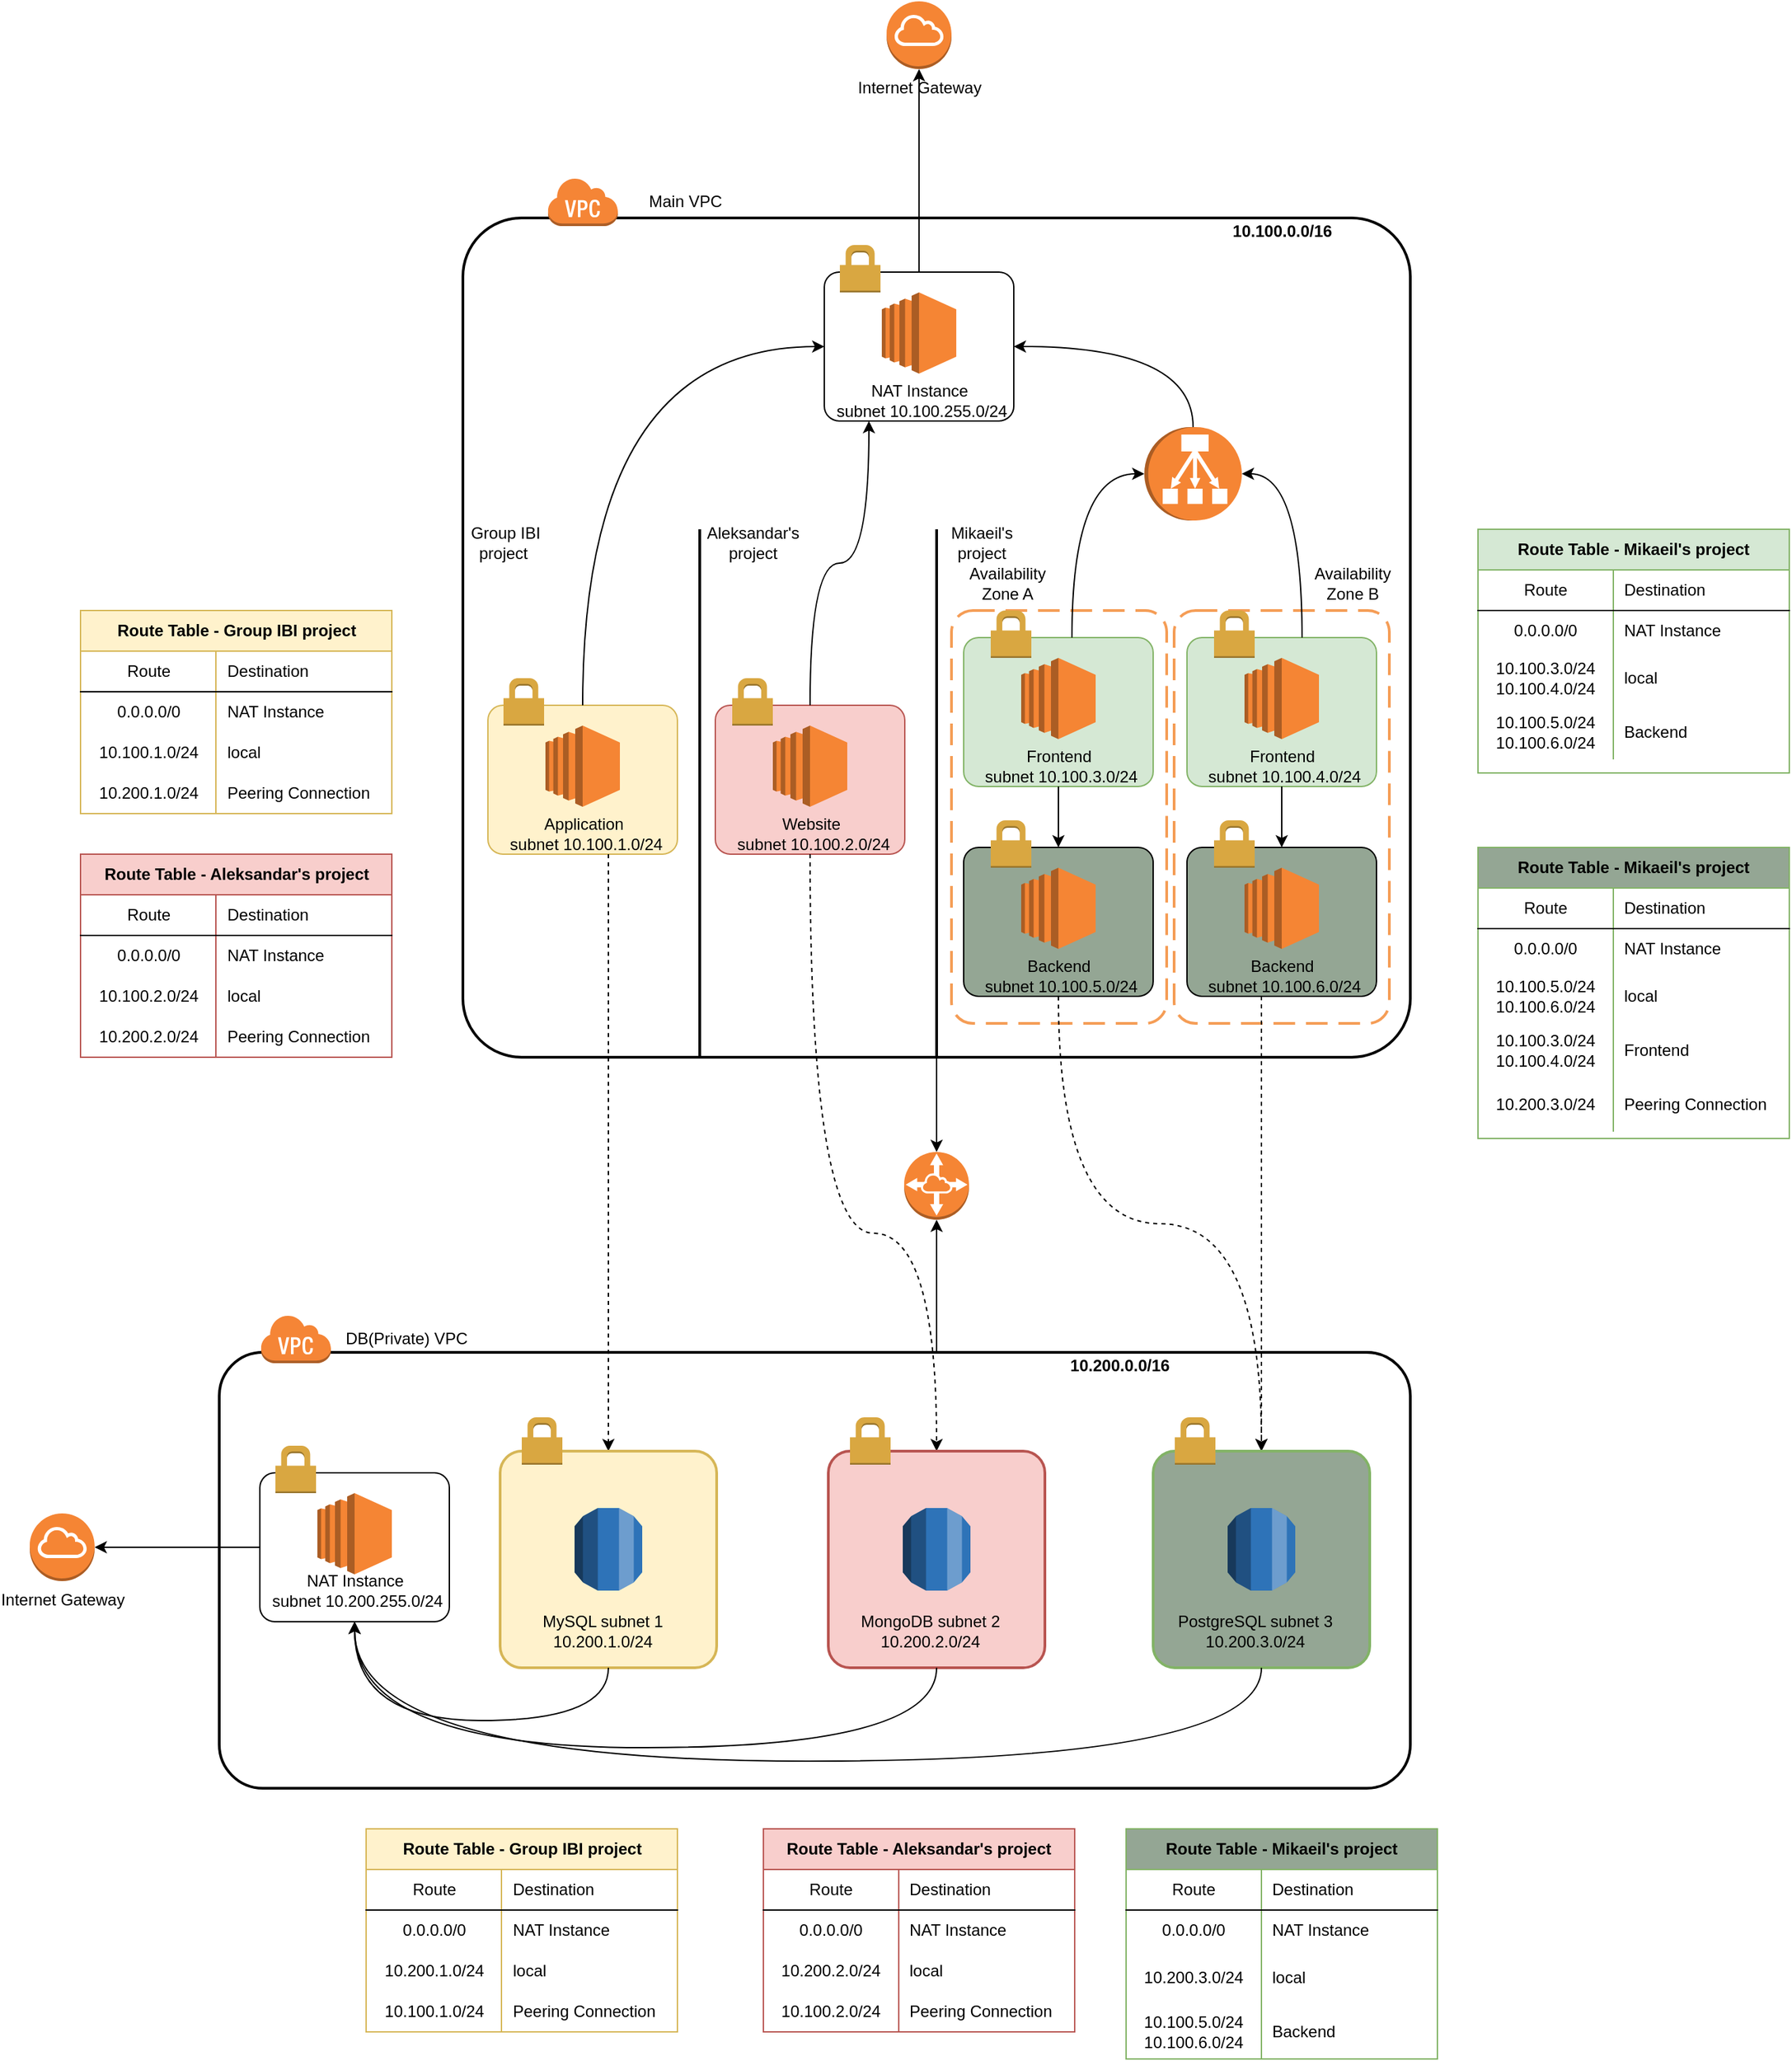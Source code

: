 <mxfile version="13.9.5" type="device"><diagram id="ijxzXhZFAXdxY_u4p6--" name="Page-1"><mxGraphModel dx="2272" dy="1946" grid="1" gridSize="10" guides="1" tooltips="1" connect="1" arrows="1" fold="1" page="1" pageScale="1" pageWidth="850" pageHeight="1100" background="none" math="0" shadow="0"><root><mxCell id="0"/><mxCell id="1" parent="0"/><mxCell id="2Og6n2VXPki_wEXYsrol-33" value="" style="rounded=1;arcSize=10;dashed=0;gradientColor=none;strokeWidth=1;fillColor=#94A694;" parent="1" vertex="1"><mxGeometry x="440" y="505" width="140" height="110" as="geometry"/></mxCell><mxCell id="2Og6n2VXPki_wEXYsrol-41" value="" style="rounded=1;arcSize=10;dashed=0;gradientColor=none;strokeWidth=1;fillColor=#94A694;" parent="1" vertex="1"><mxGeometry x="605" y="505" width="140" height="110" as="geometry"/></mxCell><mxCell id="2Og6n2VXPki_wEXYsrol-45" value="" style="rounded=1;arcSize=10;dashed=0;fillColor=#d5e8d4;strokeWidth=1;strokeColor=#82b366;" parent="1" vertex="1"><mxGeometry x="605" y="350" width="140" height="110" as="geometry"/></mxCell><mxCell id="2Og6n2VXPki_wEXYsrol-29" value="" style="rounded=1;arcSize=10;dashed=0;fillColor=#d5e8d4;strokeWidth=1;strokeColor=#82b366;" parent="1" vertex="1"><mxGeometry x="440" y="350" width="140" height="110" as="geometry"/></mxCell><mxCell id="2Og6n2VXPki_wEXYsrol-21" value="" style="rounded=1;arcSize=10;dashed=0;fillColor=#f8cecc;strokeWidth=1;strokeColor=#b85450;" parent="1" vertex="1"><mxGeometry x="256.5" y="400" width="140" height="110" as="geometry"/></mxCell><mxCell id="2Og6n2VXPki_wEXYsrol-13" value="" style="rounded=1;arcSize=10;dashed=0;fillColor=#fff2cc;strokeWidth=1;strokeColor=#d6b656;" parent="1" vertex="1"><mxGeometry x="88.5" y="400" width="140" height="110" as="geometry"/></mxCell><mxCell id="2Og6n2VXPki_wEXYsrol-86" value="" style="rounded=1;arcSize=10;dashed=0;fillColor=none;gradientColor=none;strokeWidth=2;" parent="1" vertex="1"><mxGeometry x="-110" y="878" width="880" height="322" as="geometry"/></mxCell><mxCell id="2Og6n2VXPki_wEXYsrol-112" style="edgeStyle=orthogonalEdgeStyle;curved=1;orthogonalLoop=1;jettySize=auto;html=1;entryX=0.5;entryY=0;entryDx=0;entryDy=0;entryPerimeter=0;strokeWidth=1;" parent="1" source="2Og6n2VXPki_wEXYsrol-1" target="2Og6n2VXPki_wEXYsrol-111" edge="1"><mxGeometry relative="1" as="geometry"/></mxCell><mxCell id="2Og6n2VXPki_wEXYsrol-1" value="" style="rounded=1;whiteSpace=wrap;html=1;fillColor=none;strokeWidth=2;arcSize=7;" parent="1" vertex="1"><mxGeometry x="70" y="40" width="700" height="620" as="geometry"/></mxCell><mxCell id="2Og6n2VXPki_wEXYsrol-49" value="" style="rounded=1;arcSize=10;dashed=1;strokeColor=#F59D56;fillColor=none;gradientColor=none;dashPattern=8 4;strokeWidth=2;" parent="1" vertex="1"><mxGeometry x="595.5" y="330" width="159" height="305" as="geometry"/></mxCell><mxCell id="2Og6n2VXPki_wEXYsrol-48" value="" style="rounded=1;arcSize=10;dashed=1;strokeColor=#F59D56;fillColor=none;gradientColor=none;dashPattern=8 4;strokeWidth=2;" parent="1" vertex="1"><mxGeometry x="431" y="330" width="159" height="305" as="geometry"/></mxCell><mxCell id="2Og6n2VXPki_wEXYsrol-9" value="" style="endArrow=none;html=1;strokeWidth=2;exitX=0.25;exitY=1;exitDx=0;exitDy=0;" parent="1" source="2Og6n2VXPki_wEXYsrol-1" edge="1"><mxGeometry width="50" height="50" relative="1" as="geometry"><mxPoint x="290" y="300" as="sourcePoint"/><mxPoint x="245" y="270" as="targetPoint"/></mxGeometry></mxCell><mxCell id="2Og6n2VXPki_wEXYsrol-10" value="" style="endArrow=none;html=1;strokeWidth=2;exitX=0.5;exitY=1;exitDx=0;exitDy=0;" parent="1" source="2Og6n2VXPki_wEXYsrol-1" edge="1"><mxGeometry width="50" height="50" relative="1" as="geometry"><mxPoint x="450" y="260" as="sourcePoint"/><mxPoint x="420" y="270" as="targetPoint"/></mxGeometry></mxCell><mxCell id="2Og6n2VXPki_wEXYsrol-12" value="" style="outlineConnect=0;dashed=0;verticalLabelPosition=bottom;verticalAlign=top;align=center;html=1;shape=mxgraph.aws3.ec2;fillColor=#F58534;gradientColor=none;strokeWidth=1;" parent="1" vertex="1"><mxGeometry x="131" y="415" width="55" height="60" as="geometry"/></mxCell><mxCell id="2Og6n2VXPki_wEXYsrol-58" style="edgeStyle=orthogonalEdgeStyle;orthogonalLoop=1;jettySize=auto;html=1;entryX=0;entryY=0.5;entryDx=0;entryDy=0;strokeWidth=1;curved=1;" parent="1" source="2Og6n2VXPki_wEXYsrol-13" target="2Og6n2VXPki_wEXYsrol-54" edge="1"><mxGeometry relative="1" as="geometry"><Array as="points"><mxPoint x="159" y="135"/></Array></mxGeometry></mxCell><mxCell id="2Og6n2VXPki_wEXYsrol-114" style="edgeStyle=orthogonalEdgeStyle;curved=1;orthogonalLoop=1;jettySize=auto;html=1;entryX=0.5;entryY=0;entryDx=0;entryDy=0;strokeWidth=1;dashed=1;" parent="1" source="2Og6n2VXPki_wEXYsrol-13" target="2Og6n2VXPki_wEXYsrol-90" edge="1"><mxGeometry relative="1" as="geometry"><Array as="points"><mxPoint x="178" y="731"/></Array></mxGeometry></mxCell><mxCell id="2Og6n2VXPki_wEXYsrol-14" value="" style="dashed=0;html=1;shape=mxgraph.aws3.permissions;fillColor=#D9A741;gradientColor=none;dashed=0;strokeWidth=1;" parent="1" vertex="1"><mxGeometry x="100" y="380" width="30" height="35" as="geometry"/></mxCell><mxCell id="2Og6n2VXPki_wEXYsrol-15" value="Application&lt;br&gt;&amp;nbsp;subnet&amp;nbsp;10.100.1.0/24" style="text;html=1;align=center;verticalAlign=middle;resizable=0;points=[];autosize=1;strokeWidth=1;" parent="1" vertex="1"><mxGeometry x="93.5" y="480" width="130" height="30" as="geometry"/></mxCell><mxCell id="2Og6n2VXPki_wEXYsrol-17" value="10.100.0.0/16" style="text;html=1;align=center;verticalAlign=middle;resizable=0;points=[];autosize=1;strokeWidth=1;fontStyle=1" parent="1" vertex="1"><mxGeometry x="630" y="40" width="90" height="20" as="geometry"/></mxCell><mxCell id="2Og6n2VXPki_wEXYsrol-18" value="" style="dashed=0;html=1;shape=mxgraph.aws3.virtual_private_cloud;fillColor=#F58536;gradientColor=none;dashed=0;" parent="1" vertex="1"><mxGeometry x="132.5" y="10" width="52" height="36" as="geometry"/></mxCell><mxCell id="2Og6n2VXPki_wEXYsrol-19" value="Main VPC" style="text;html=1;align=center;verticalAlign=middle;resizable=0;points=[];autosize=1;" parent="1" vertex="1"><mxGeometry x="199" y="18" width="70" height="20" as="geometry"/></mxCell><mxCell id="2Og6n2VXPki_wEXYsrol-20" value="" style="outlineConnect=0;dashed=0;verticalLabelPosition=bottom;verticalAlign=top;align=center;html=1;shape=mxgraph.aws3.ec2;fillColor=#F58534;gradientColor=none;strokeWidth=1;" parent="1" vertex="1"><mxGeometry x="299" y="415" width="55" height="60" as="geometry"/></mxCell><mxCell id="2Og6n2VXPki_wEXYsrol-59" style="edgeStyle=orthogonalEdgeStyle;curved=1;orthogonalLoop=1;jettySize=auto;html=1;strokeWidth=1;" parent="1" source="2Og6n2VXPki_wEXYsrol-21" target="2Og6n2VXPki_wEXYsrol-56" edge="1"><mxGeometry relative="1" as="geometry"><Array as="points"><mxPoint x="327" y="295"/><mxPoint x="370" y="295"/></Array></mxGeometry></mxCell><mxCell id="2Og6n2VXPki_wEXYsrol-115" style="edgeStyle=orthogonalEdgeStyle;curved=1;orthogonalLoop=1;jettySize=auto;html=1;entryX=0.5;entryY=0;entryDx=0;entryDy=0;dashed=1;strokeWidth=1;" parent="1" source="2Og6n2VXPki_wEXYsrol-21" target="2Og6n2VXPki_wEXYsrol-94" edge="1"><mxGeometry relative="1" as="geometry"><Array as="points"><mxPoint x="327" y="790"/><mxPoint x="420" y="790"/></Array></mxGeometry></mxCell><mxCell id="2Og6n2VXPki_wEXYsrol-22" value="" style="dashed=0;html=1;shape=mxgraph.aws3.permissions;fillColor=#D9A741;gradientColor=none;dashed=0;strokeWidth=1;" parent="1" vertex="1"><mxGeometry x="269" y="380" width="30" height="35" as="geometry"/></mxCell><mxCell id="2Og6n2VXPki_wEXYsrol-23" value="Website&lt;br&gt;&amp;nbsp;subnet&amp;nbsp;10.100.2.0/24" style="text;html=1;align=center;verticalAlign=middle;resizable=0;points=[];autosize=1;strokeWidth=1;" parent="1" vertex="1"><mxGeometry x="261.5" y="480" width="130" height="30" as="geometry"/></mxCell><mxCell id="2Og6n2VXPki_wEXYsrol-24" value="&amp;nbsp;Group IBI project" style="text;html=1;strokeColor=none;fillColor=none;align=center;verticalAlign=middle;whiteSpace=wrap;rounded=0;" parent="1" vertex="1"><mxGeometry x="70" y="270" width="60" height="20" as="geometry"/></mxCell><mxCell id="2Og6n2VXPki_wEXYsrol-25" value="Aleksandar's project" style="text;html=1;strokeColor=none;fillColor=none;align=center;verticalAlign=middle;whiteSpace=wrap;rounded=0;" parent="1" vertex="1"><mxGeometry x="256.5" y="270" width="55" height="20" as="geometry"/></mxCell><mxCell id="2Og6n2VXPki_wEXYsrol-26" value="Mikaeil's&lt;br&gt;project" style="text;html=1;align=center;verticalAlign=middle;resizable=0;points=[];autosize=1;" parent="1" vertex="1"><mxGeometry x="422.5" y="265" width="60" height="30" as="geometry"/></mxCell><mxCell id="2Og6n2VXPki_wEXYsrol-28" value="" style="outlineConnect=0;dashed=0;verticalLabelPosition=bottom;verticalAlign=top;align=center;html=1;shape=mxgraph.aws3.ec2;fillColor=#F58534;gradientColor=none;strokeWidth=1;" parent="1" vertex="1"><mxGeometry x="482.5" y="365" width="55" height="60" as="geometry"/></mxCell><mxCell id="2Og6n2VXPki_wEXYsrol-62" style="edgeStyle=orthogonalEdgeStyle;curved=1;orthogonalLoop=1;jettySize=auto;html=1;entryX=0.5;entryY=1;entryDx=0;entryDy=0;entryPerimeter=0;strokeWidth=1;" parent="1" source="2Og6n2VXPki_wEXYsrol-29" target="2Og6n2VXPki_wEXYsrol-60" edge="1"><mxGeometry relative="1" as="geometry"><Array as="points"><mxPoint x="520" y="229"/></Array></mxGeometry></mxCell><mxCell id="2Og6n2VXPki_wEXYsrol-30" value="" style="dashed=0;html=1;shape=mxgraph.aws3.permissions;fillColor=#D9A741;gradientColor=none;dashed=0;strokeWidth=1;" parent="1" vertex="1"><mxGeometry x="460" y="330" width="30" height="35" as="geometry"/></mxCell><mxCell id="2Og6n2VXPki_wEXYsrol-65" style="edgeStyle=orthogonalEdgeStyle;curved=1;orthogonalLoop=1;jettySize=auto;html=1;entryX=0.5;entryY=0;entryDx=0;entryDy=0;strokeWidth=1;" parent="1" source="2Og6n2VXPki_wEXYsrol-31" target="2Og6n2VXPki_wEXYsrol-33" edge="1"><mxGeometry relative="1" as="geometry"/></mxCell><mxCell id="2Og6n2VXPki_wEXYsrol-31" value="Frontend&lt;br&gt;&amp;nbsp;subnet&amp;nbsp;10.100.3.0/24" style="text;html=1;align=center;verticalAlign=middle;resizable=0;points=[];autosize=1;strokeWidth=1;" parent="1" vertex="1"><mxGeometry x="445" y="430" width="130" height="30" as="geometry"/></mxCell><mxCell id="2Og6n2VXPki_wEXYsrol-32" value="" style="outlineConnect=0;dashed=0;verticalLabelPosition=bottom;verticalAlign=top;align=center;html=1;shape=mxgraph.aws3.ec2;fillColor=#F58534;gradientColor=none;strokeWidth=1;" parent="1" vertex="1"><mxGeometry x="482.5" y="520" width="55" height="60" as="geometry"/></mxCell><mxCell id="2Og6n2VXPki_wEXYsrol-118" style="edgeStyle=orthogonalEdgeStyle;curved=1;orthogonalLoop=1;jettySize=auto;html=1;entryX=0.5;entryY=0;entryDx=0;entryDy=0;dashed=1;strokeWidth=1;" parent="1" source="2Og6n2VXPki_wEXYsrol-33" target="2Og6n2VXPki_wEXYsrol-98" edge="1"><mxGeometry relative="1" as="geometry"/></mxCell><mxCell id="2Og6n2VXPki_wEXYsrol-34" value="" style="dashed=0;html=1;shape=mxgraph.aws3.permissions;fillColor=#D9A741;gradientColor=none;dashed=0;strokeWidth=1;" parent="1" vertex="1"><mxGeometry x="460" y="485" width="30" height="35" as="geometry"/></mxCell><mxCell id="2Og6n2VXPki_wEXYsrol-35" value="Backend&lt;br&gt;&amp;nbsp;subnet&amp;nbsp;10.100.5.0/24" style="text;html=1;align=center;verticalAlign=middle;resizable=0;points=[];autosize=1;strokeWidth=1;" parent="1" vertex="1"><mxGeometry x="445" y="585" width="130" height="30" as="geometry"/></mxCell><mxCell id="2Og6n2VXPki_wEXYsrol-40" value="" style="outlineConnect=0;dashed=0;verticalLabelPosition=bottom;verticalAlign=top;align=center;html=1;shape=mxgraph.aws3.ec2;fillColor=#F58534;gradientColor=none;strokeWidth=1;" parent="1" vertex="1"><mxGeometry x="647.5" y="520" width="55" height="60" as="geometry"/></mxCell><mxCell id="2Og6n2VXPki_wEXYsrol-116" style="edgeStyle=orthogonalEdgeStyle;curved=1;orthogonalLoop=1;jettySize=auto;html=1;entryX=0.5;entryY=0;entryDx=0;entryDy=0;dashed=1;strokeWidth=1;" parent="1" source="2Og6n2VXPki_wEXYsrol-41" target="2Og6n2VXPki_wEXYsrol-98" edge="1"><mxGeometry relative="1" as="geometry"><Array as="points"><mxPoint x="660" y="710"/><mxPoint x="660" y="710"/></Array></mxGeometry></mxCell><mxCell id="2Og6n2VXPki_wEXYsrol-42" value="" style="dashed=0;html=1;shape=mxgraph.aws3.permissions;fillColor=#D9A741;gradientColor=none;dashed=0;strokeWidth=1;" parent="1" vertex="1"><mxGeometry x="625" y="485" width="30" height="35" as="geometry"/></mxCell><mxCell id="2Og6n2VXPki_wEXYsrol-43" value="Backend&lt;br&gt;&amp;nbsp;subnet&amp;nbsp;10.100.6.0/24" style="text;html=1;align=center;verticalAlign=middle;resizable=0;points=[];autosize=1;strokeWidth=1;" parent="1" vertex="1"><mxGeometry x="610" y="585" width="130" height="30" as="geometry"/></mxCell><mxCell id="2Og6n2VXPki_wEXYsrol-44" value="" style="outlineConnect=0;dashed=0;verticalLabelPosition=bottom;verticalAlign=top;align=center;html=1;shape=mxgraph.aws3.ec2;fillColor=#F58534;gradientColor=none;strokeWidth=1;" parent="1" vertex="1"><mxGeometry x="647.5" y="365" width="55" height="60" as="geometry"/></mxCell><mxCell id="2Og6n2VXPki_wEXYsrol-63" style="edgeStyle=orthogonalEdgeStyle;curved=1;orthogonalLoop=1;jettySize=auto;html=1;entryX=0.5;entryY=0;entryDx=0;entryDy=0;entryPerimeter=0;strokeWidth=1;" parent="1" source="2Og6n2VXPki_wEXYsrol-45" target="2Og6n2VXPki_wEXYsrol-60" edge="1"><mxGeometry relative="1" as="geometry"><Array as="points"><mxPoint x="690" y="229"/></Array></mxGeometry></mxCell><mxCell id="2Og6n2VXPki_wEXYsrol-46" value="" style="dashed=0;html=1;shape=mxgraph.aws3.permissions;fillColor=#D9A741;gradientColor=none;dashed=0;strokeWidth=1;" parent="1" vertex="1"><mxGeometry x="625" y="330" width="30" height="35" as="geometry"/></mxCell><mxCell id="2Og6n2VXPki_wEXYsrol-66" style="edgeStyle=orthogonalEdgeStyle;curved=1;orthogonalLoop=1;jettySize=auto;html=1;entryX=0.5;entryY=0;entryDx=0;entryDy=0;strokeWidth=1;" parent="1" source="2Og6n2VXPki_wEXYsrol-47" target="2Og6n2VXPki_wEXYsrol-41" edge="1"><mxGeometry relative="1" as="geometry"/></mxCell><mxCell id="2Og6n2VXPki_wEXYsrol-47" value="Frontend&lt;br&gt;&amp;nbsp;subnet&amp;nbsp;10.100.4.0/24" style="text;html=1;align=center;verticalAlign=middle;resizable=0;points=[];autosize=1;strokeWidth=1;" parent="1" vertex="1"><mxGeometry x="610" y="430" width="130" height="30" as="geometry"/></mxCell><mxCell id="2Og6n2VXPki_wEXYsrol-50" value="Availability Zone A" style="text;html=1;strokeColor=none;fillColor=none;align=center;verticalAlign=middle;whiteSpace=wrap;rounded=0;" parent="1" vertex="1"><mxGeometry x="434.54" y="300" width="75" height="20" as="geometry"/></mxCell><mxCell id="2Og6n2VXPki_wEXYsrol-51" value="Availability Zone B" style="text;html=1;strokeColor=none;fillColor=none;align=center;verticalAlign=middle;whiteSpace=wrap;rounded=0;" parent="1" vertex="1"><mxGeometry x="690" y="300" width="75" height="20" as="geometry"/></mxCell><mxCell id="2Og6n2VXPki_wEXYsrol-52" value="Internet Gateway" style="outlineConnect=0;dashed=0;verticalLabelPosition=bottom;verticalAlign=top;align=center;html=1;shape=mxgraph.aws3.internet_gateway;fillColor=#F58534;gradientColor=none;strokeWidth=1;" parent="1" vertex="1"><mxGeometry x="383.08" y="-120" width="47.92" height="50" as="geometry"/></mxCell><mxCell id="2Og6n2VXPki_wEXYsrol-53" value="" style="outlineConnect=0;dashed=0;verticalLabelPosition=bottom;verticalAlign=top;align=center;html=1;shape=mxgraph.aws3.ec2;fillColor=#F58534;gradientColor=none;strokeWidth=1;" parent="1" vertex="1"><mxGeometry x="379.54" y="95" width="55" height="60" as="geometry"/></mxCell><mxCell id="2Og6n2VXPki_wEXYsrol-57" style="edgeStyle=orthogonalEdgeStyle;rounded=0;orthogonalLoop=1;jettySize=auto;html=1;entryX=0.5;entryY=1;entryDx=0;entryDy=0;entryPerimeter=0;strokeWidth=1;" parent="1" source="2Og6n2VXPki_wEXYsrol-54" target="2Og6n2VXPki_wEXYsrol-52" edge="1"><mxGeometry relative="1" as="geometry"/></mxCell><mxCell id="2Og6n2VXPki_wEXYsrol-54" value="" style="rounded=1;arcSize=10;dashed=0;fillColor=none;gradientColor=none;strokeWidth=1;" parent="1" vertex="1"><mxGeometry x="337.04" y="80" width="140" height="110" as="geometry"/></mxCell><mxCell id="2Og6n2VXPki_wEXYsrol-55" value="" style="dashed=0;html=1;shape=mxgraph.aws3.permissions;fillColor=#D9A741;gradientColor=none;dashed=0;strokeWidth=1;" parent="1" vertex="1"><mxGeometry x="348.54" y="60" width="30" height="35" as="geometry"/></mxCell><mxCell id="2Og6n2VXPki_wEXYsrol-56" value="NAT Instance&lt;br&gt;&amp;nbsp;subnet&amp;nbsp;10.100.255.0/24" style="text;html=1;align=center;verticalAlign=middle;resizable=0;points=[];autosize=1;strokeWidth=1;" parent="1" vertex="1"><mxGeometry x="337.04" y="160" width="140" height="30" as="geometry"/></mxCell><mxCell id="2Og6n2VXPki_wEXYsrol-64" style="edgeStyle=orthogonalEdgeStyle;curved=1;orthogonalLoop=1;jettySize=auto;html=1;entryX=1;entryY=0.5;entryDx=0;entryDy=0;strokeWidth=1;" parent="1" source="2Og6n2VXPki_wEXYsrol-60" target="2Og6n2VXPki_wEXYsrol-54" edge="1"><mxGeometry relative="1" as="geometry"><Array as="points"><mxPoint x="610" y="135"/></Array></mxGeometry></mxCell><mxCell id="2Og6n2VXPki_wEXYsrol-60" value="" style="outlineConnect=0;dashed=0;verticalLabelPosition=bottom;verticalAlign=top;align=center;html=1;shape=mxgraph.aws3.classic_load_balancer;fillColor=#F58534;gradientColor=none;strokeWidth=1;rotation=90;" parent="1" vertex="1"><mxGeometry x="575" y="193" width="69" height="72" as="geometry"/></mxCell><mxCell id="2Og6n2VXPki_wEXYsrol-113" style="edgeStyle=orthogonalEdgeStyle;curved=1;orthogonalLoop=1;jettySize=auto;html=1;entryX=0.5;entryY=1;entryDx=0;entryDy=0;entryPerimeter=0;strokeWidth=1;" parent="1" source="2Og6n2VXPki_wEXYsrol-86" target="2Og6n2VXPki_wEXYsrol-111" edge="1"><mxGeometry relative="1" as="geometry"><Array as="points"><mxPoint x="420" y="850"/><mxPoint x="420" y="850"/></Array></mxGeometry></mxCell><mxCell id="2Og6n2VXPki_wEXYsrol-88" value="" style="dashed=0;html=1;shape=mxgraph.aws3.virtual_private_cloud;fillColor=#F58536;gradientColor=none;dashed=0;" parent="1" vertex="1"><mxGeometry x="-79.5" y="850" width="52" height="36" as="geometry"/></mxCell><mxCell id="2Og6n2VXPki_wEXYsrol-89" value="DB(Private) VPC" style="text;html=1;align=center;verticalAlign=middle;resizable=0;points=[];autosize=1;" parent="1" vertex="1"><mxGeometry x="-27.5" y="858" width="110" height="20" as="geometry"/></mxCell><mxCell id="2Og6n2VXPki_wEXYsrol-90" value="" style="rounded=1;arcSize=10;dashed=0;fillColor=#fff2cc;strokeWidth=2;strokeColor=#d6b656;" parent="1" vertex="1"><mxGeometry x="97.5" y="951" width="160" height="160" as="geometry"/></mxCell><mxCell id="2Og6n2VXPki_wEXYsrol-91" value="" style="dashed=0;html=1;shape=mxgraph.aws3.permissions;fillColor=#D9A741;gradientColor=none;dashed=0;" parent="1" vertex="1"><mxGeometry x="113.5" y="926" width="30" height="35" as="geometry"/></mxCell><mxCell id="2Og6n2VXPki_wEXYsrol-92" value="MySQL subnet 1&lt;br&gt;10.200.1.0/24" style="text;html=1;align=center;verticalAlign=middle;resizable=0;points=[];autosize=1;" parent="1" vertex="1"><mxGeometry x="122.5" y="1068.5" width="100" height="30" as="geometry"/></mxCell><mxCell id="2Og6n2VXPki_wEXYsrol-93" value="" style="outlineConnect=0;dashed=0;verticalLabelPosition=bottom;verticalAlign=top;align=center;html=1;shape=mxgraph.aws3.rds;fillColor=#2E73B8;gradientColor=none;" parent="1" vertex="1"><mxGeometry x="152.5" y="993" width="50" height="61" as="geometry"/></mxCell><mxCell id="2Og6n2VXPki_wEXYsrol-94" value="" style="rounded=1;arcSize=10;dashed=0;fillColor=#f8cecc;strokeWidth=2;strokeColor=#b85450;" parent="1" vertex="1"><mxGeometry x="340" y="951" width="160" height="160" as="geometry"/></mxCell><mxCell id="2Og6n2VXPki_wEXYsrol-95" value="" style="dashed=0;html=1;shape=mxgraph.aws3.permissions;fillColor=#D9A741;gradientColor=none;dashed=0;" parent="1" vertex="1"><mxGeometry x="356" y="926" width="30" height="35" as="geometry"/></mxCell><mxCell id="2Og6n2VXPki_wEXYsrol-96" value="MongoDB subnet 2&lt;br&gt;10.200.2.0/24" style="text;html=1;align=center;verticalAlign=middle;resizable=0;points=[];autosize=1;" parent="1" vertex="1"><mxGeometry x="355" y="1068.5" width="120" height="30" as="geometry"/></mxCell><mxCell id="2Og6n2VXPki_wEXYsrol-97" value="" style="outlineConnect=0;dashed=0;verticalLabelPosition=bottom;verticalAlign=top;align=center;html=1;shape=mxgraph.aws3.rds;fillColor=#2E73B8;gradientColor=none;" parent="1" vertex="1"><mxGeometry x="395" y="993" width="50" height="61" as="geometry"/></mxCell><mxCell id="2Og6n2VXPki_wEXYsrol-98" value="" style="rounded=1;arcSize=10;dashed=0;strokeWidth=2;strokeColor=#82b366;fillColor=#94A694;" parent="1" vertex="1"><mxGeometry x="580" y="951" width="160" height="160" as="geometry"/></mxCell><mxCell id="2Og6n2VXPki_wEXYsrol-99" value="" style="dashed=0;html=1;shape=mxgraph.aws3.permissions;fillColor=#D9A741;gradientColor=none;dashed=0;" parent="1" vertex="1"><mxGeometry x="596" y="926" width="30" height="35" as="geometry"/></mxCell><mxCell id="2Og6n2VXPki_wEXYsrol-100" value="PostgreSQL subnet 3&lt;br&gt;10.200.3.0/24" style="text;html=1;align=center;verticalAlign=middle;resizable=0;points=[];autosize=1;" parent="1" vertex="1"><mxGeometry x="590" y="1068.5" width="130" height="30" as="geometry"/></mxCell><mxCell id="2Og6n2VXPki_wEXYsrol-101" value="" style="outlineConnect=0;dashed=0;verticalLabelPosition=bottom;verticalAlign=top;align=center;html=1;shape=mxgraph.aws3.rds;fillColor=#2E73B8;gradientColor=none;" parent="1" vertex="1"><mxGeometry x="635" y="993" width="50" height="61" as="geometry"/></mxCell><mxCell id="2Og6n2VXPki_wEXYsrol-105" value="10.200.0.0/16" style="text;html=1;align=center;verticalAlign=middle;resizable=0;points=[];autosize=1;fontStyle=1" parent="1" vertex="1"><mxGeometry x="510" y="878" width="90" height="20" as="geometry"/></mxCell><mxCell id="2Og6n2VXPki_wEXYsrol-111" value="" style="outlineConnect=0;dashed=0;verticalLabelPosition=bottom;verticalAlign=top;align=center;html=1;shape=mxgraph.aws3.vpc_peering;fillColor=#F58534;gradientColor=none;strokeWidth=1;" parent="1" vertex="1"><mxGeometry x="396.05" y="730" width="47.91" height="50" as="geometry"/></mxCell><mxCell id="2Og6n2VXPki_wEXYsrol-130" value="Route Table - Group IBI project" style="shape=table;html=1;whiteSpace=wrap;startSize=30;container=1;collapsible=0;childLayout=tableLayout;fixedRows=1;rowLines=0;fontStyle=1;align=center;fillColor=#fff2cc;strokeColor=#d6b656;" parent="1" vertex="1"><mxGeometry x="-212.5" y="330" width="230" height="150" as="geometry"/></mxCell><mxCell id="2Og6n2VXPki_wEXYsrol-131" value="" style="shape=partialRectangle;html=1;whiteSpace=wrap;collapsible=0;dropTarget=0;pointerEvents=0;fillColor=none;top=0;left=0;bottom=1;right=0;points=[[0,0.5],[1,0.5]];portConstraint=eastwest;" parent="2Og6n2VXPki_wEXYsrol-130" vertex="1"><mxGeometry y="30" width="230" height="30" as="geometry"/></mxCell><mxCell id="2Og6n2VXPki_wEXYsrol-132" value="Route" style="shape=partialRectangle;html=1;whiteSpace=wrap;connectable=0;fillColor=none;top=0;left=0;bottom=0;right=0;overflow=hidden;" parent="2Og6n2VXPki_wEXYsrol-131" vertex="1"><mxGeometry width="100" height="30" as="geometry"/></mxCell><mxCell id="2Og6n2VXPki_wEXYsrol-133" value="Destination" style="shape=partialRectangle;html=1;whiteSpace=wrap;connectable=0;fillColor=none;top=0;left=0;bottom=0;right=0;align=left;spacingLeft=6;overflow=hidden;" parent="2Og6n2VXPki_wEXYsrol-131" vertex="1"><mxGeometry x="100" width="130" height="30" as="geometry"/></mxCell><mxCell id="2Og6n2VXPki_wEXYsrol-134" value="" style="shape=partialRectangle;html=1;whiteSpace=wrap;collapsible=0;dropTarget=0;pointerEvents=0;fillColor=none;top=0;left=0;bottom=0;right=0;points=[[0,0.5],[1,0.5]];portConstraint=eastwest;" parent="2Og6n2VXPki_wEXYsrol-130" vertex="1"><mxGeometry y="60" width="230" height="30" as="geometry"/></mxCell><mxCell id="2Og6n2VXPki_wEXYsrol-135" value="0.0.0.0/0" style="shape=partialRectangle;html=1;whiteSpace=wrap;connectable=0;fillColor=none;top=0;left=0;bottom=0;right=0;overflow=hidden;" parent="2Og6n2VXPki_wEXYsrol-134" vertex="1"><mxGeometry width="100" height="30" as="geometry"/></mxCell><mxCell id="2Og6n2VXPki_wEXYsrol-136" value="NAT Instance" style="shape=partialRectangle;html=1;whiteSpace=wrap;connectable=0;fillColor=none;top=0;left=0;bottom=0;right=0;align=left;spacingLeft=6;overflow=hidden;" parent="2Og6n2VXPki_wEXYsrol-134" vertex="1"><mxGeometry x="100" width="130" height="30" as="geometry"/></mxCell><mxCell id="2Og6n2VXPki_wEXYsrol-137" value="" style="shape=partialRectangle;html=1;whiteSpace=wrap;collapsible=0;dropTarget=0;pointerEvents=0;fillColor=none;top=0;left=0;bottom=0;right=0;points=[[0,0.5],[1,0.5]];portConstraint=eastwest;" parent="2Og6n2VXPki_wEXYsrol-130" vertex="1"><mxGeometry y="90" width="230" height="30" as="geometry"/></mxCell><mxCell id="2Og6n2VXPki_wEXYsrol-138" value="10.100.1.0/24" style="shape=partialRectangle;html=1;whiteSpace=wrap;connectable=0;fillColor=none;top=0;left=0;bottom=0;right=0;overflow=hidden;" parent="2Og6n2VXPki_wEXYsrol-137" vertex="1"><mxGeometry width="100" height="30" as="geometry"/></mxCell><mxCell id="2Og6n2VXPki_wEXYsrol-139" value="local" style="shape=partialRectangle;html=1;whiteSpace=wrap;connectable=0;fillColor=none;top=0;left=0;bottom=0;right=0;align=left;spacingLeft=6;overflow=hidden;" parent="2Og6n2VXPki_wEXYsrol-137" vertex="1"><mxGeometry x="100" width="130" height="30" as="geometry"/></mxCell><mxCell id="2Og6n2VXPki_wEXYsrol-140" style="shape=partialRectangle;html=1;whiteSpace=wrap;collapsible=0;dropTarget=0;pointerEvents=0;fillColor=none;top=0;left=0;bottom=0;right=0;points=[[0,0.5],[1,0.5]];portConstraint=eastwest;" parent="2Og6n2VXPki_wEXYsrol-130" vertex="1"><mxGeometry y="120" width="230" height="30" as="geometry"/></mxCell><mxCell id="2Og6n2VXPki_wEXYsrol-141" value="10.200.1.0/24" style="shape=partialRectangle;html=1;whiteSpace=wrap;connectable=0;fillColor=none;top=0;left=0;bottom=0;right=0;overflow=hidden;" parent="2Og6n2VXPki_wEXYsrol-140" vertex="1"><mxGeometry width="100" height="30" as="geometry"/></mxCell><mxCell id="2Og6n2VXPki_wEXYsrol-142" value="Peering Connection" style="shape=partialRectangle;html=1;whiteSpace=wrap;connectable=0;fillColor=none;top=0;left=0;bottom=0;right=0;align=left;spacingLeft=6;overflow=hidden;" parent="2Og6n2VXPki_wEXYsrol-140" vertex="1"><mxGeometry x="100" width="130" height="30" as="geometry"/></mxCell><mxCell id="2Og6n2VXPki_wEXYsrol-143" value="" style="outlineConnect=0;dashed=0;verticalLabelPosition=bottom;verticalAlign=top;align=center;html=1;shape=mxgraph.aws3.ec2;fillColor=#F58534;gradientColor=none;strokeWidth=1;" parent="1" vertex="1"><mxGeometry x="-37.5" y="982" width="55" height="60" as="geometry"/></mxCell><mxCell id="2Og6n2VXPki_wEXYsrol-156" style="edgeStyle=orthogonalEdgeStyle;curved=1;orthogonalLoop=1;jettySize=auto;html=1;entryX=0.5;entryY=1;entryDx=0;entryDy=0;startArrow=classic;startFill=1;endArrow=none;endFill=0;strokeWidth=1;" parent="1" source="2Og6n2VXPki_wEXYsrol-144" target="2Og6n2VXPki_wEXYsrol-90" edge="1"><mxGeometry relative="1" as="geometry"><Array as="points"><mxPoint x="-10" y="1150"/><mxPoint x="178" y="1150"/></Array></mxGeometry></mxCell><mxCell id="2Og6n2VXPki_wEXYsrol-159" style="edgeStyle=orthogonalEdgeStyle;curved=1;orthogonalLoop=1;jettySize=auto;html=1;entryX=0.5;entryY=1;entryDx=0;entryDy=0;startArrow=classic;startFill=1;endArrow=none;endFill=0;strokeWidth=1;" parent="1" source="2Og6n2VXPki_wEXYsrol-144" target="2Og6n2VXPki_wEXYsrol-94" edge="1"><mxGeometry relative="1" as="geometry"><Array as="points"><mxPoint x="-10" y="1170"/><mxPoint x="420" y="1170"/></Array></mxGeometry></mxCell><mxCell id="2Og6n2VXPki_wEXYsrol-160" style="edgeStyle=orthogonalEdgeStyle;curved=1;orthogonalLoop=1;jettySize=auto;html=1;entryX=0.5;entryY=1;entryDx=0;entryDy=0;startArrow=classic;startFill=1;endArrow=none;endFill=0;strokeWidth=1;" parent="1" source="2Og6n2VXPki_wEXYsrol-144" target="2Og6n2VXPki_wEXYsrol-98" edge="1"><mxGeometry relative="1" as="geometry"><Array as="points"><mxPoint x="-10" y="1180"/><mxPoint x="660" y="1180"/></Array></mxGeometry></mxCell><mxCell id="2Og6n2VXPki_wEXYsrol-144" value="" style="rounded=1;arcSize=10;dashed=0;fillColor=none;gradientColor=none;strokeWidth=1;" parent="1" vertex="1"><mxGeometry x="-80" y="967" width="140" height="110" as="geometry"/></mxCell><mxCell id="2Og6n2VXPki_wEXYsrol-145" value="" style="dashed=0;html=1;shape=mxgraph.aws3.permissions;fillColor=#D9A741;gradientColor=none;dashed=0;strokeWidth=1;" parent="1" vertex="1"><mxGeometry x="-68.5" y="947" width="30" height="35" as="geometry"/></mxCell><mxCell id="2Og6n2VXPki_wEXYsrol-146" value="NAT Instance&lt;br&gt;&amp;nbsp;subnet&amp;nbsp;10.200.255.0/24" style="text;html=1;align=center;verticalAlign=middle;resizable=0;points=[];autosize=1;strokeWidth=1;" parent="1" vertex="1"><mxGeometry x="-80.0" y="1038.5" width="140" height="30" as="geometry"/></mxCell><mxCell id="2Og6n2VXPki_wEXYsrol-148" style="edgeStyle=orthogonalEdgeStyle;curved=1;orthogonalLoop=1;jettySize=auto;html=1;entryX=0;entryY=0.5;entryDx=0;entryDy=0;strokeWidth=1;startArrow=classic;startFill=1;endArrow=none;endFill=0;" parent="1" source="2Og6n2VXPki_wEXYsrol-147" target="2Og6n2VXPki_wEXYsrol-144" edge="1"><mxGeometry relative="1" as="geometry"/></mxCell><mxCell id="2Og6n2VXPki_wEXYsrol-147" value="Internet Gateway" style="outlineConnect=0;dashed=0;verticalLabelPosition=bottom;verticalAlign=top;align=center;html=1;shape=mxgraph.aws3.internet_gateway;fillColor=#F58534;gradientColor=none;strokeWidth=1;" parent="1" vertex="1"><mxGeometry x="-250" y="997" width="47.92" height="50" as="geometry"/></mxCell><mxCell id="2Og6n2VXPki_wEXYsrol-174" value="Route Table - Aleksandar's project" style="shape=table;html=1;whiteSpace=wrap;startSize=30;container=1;collapsible=0;childLayout=tableLayout;fixedRows=1;rowLines=0;fontStyle=1;align=center;fillColor=#f8cecc;strokeColor=#b85450;" parent="1" vertex="1"><mxGeometry x="-212.5" y="510" width="230" height="150" as="geometry"/></mxCell><mxCell id="2Og6n2VXPki_wEXYsrol-175" value="" style="shape=partialRectangle;html=1;whiteSpace=wrap;collapsible=0;dropTarget=0;pointerEvents=0;fillColor=none;top=0;left=0;bottom=1;right=0;points=[[0,0.5],[1,0.5]];portConstraint=eastwest;" parent="2Og6n2VXPki_wEXYsrol-174" vertex="1"><mxGeometry y="30" width="230" height="30" as="geometry"/></mxCell><mxCell id="2Og6n2VXPki_wEXYsrol-176" value="Route" style="shape=partialRectangle;html=1;whiteSpace=wrap;connectable=0;fillColor=none;top=0;left=0;bottom=0;right=0;overflow=hidden;" parent="2Og6n2VXPki_wEXYsrol-175" vertex="1"><mxGeometry width="100" height="30" as="geometry"/></mxCell><mxCell id="2Og6n2VXPki_wEXYsrol-177" value="Destination" style="shape=partialRectangle;html=1;whiteSpace=wrap;connectable=0;fillColor=none;top=0;left=0;bottom=0;right=0;align=left;spacingLeft=6;overflow=hidden;" parent="2Og6n2VXPki_wEXYsrol-175" vertex="1"><mxGeometry x="100" width="130" height="30" as="geometry"/></mxCell><mxCell id="2Og6n2VXPki_wEXYsrol-178" value="" style="shape=partialRectangle;html=1;whiteSpace=wrap;collapsible=0;dropTarget=0;pointerEvents=0;fillColor=none;top=0;left=0;bottom=0;right=0;points=[[0,0.5],[1,0.5]];portConstraint=eastwest;" parent="2Og6n2VXPki_wEXYsrol-174" vertex="1"><mxGeometry y="60" width="230" height="30" as="geometry"/></mxCell><mxCell id="2Og6n2VXPki_wEXYsrol-179" value="0.0.0.0/0" style="shape=partialRectangle;html=1;whiteSpace=wrap;connectable=0;fillColor=none;top=0;left=0;bottom=0;right=0;overflow=hidden;" parent="2Og6n2VXPki_wEXYsrol-178" vertex="1"><mxGeometry width="100" height="30" as="geometry"/></mxCell><mxCell id="2Og6n2VXPki_wEXYsrol-180" value="NAT Instance" style="shape=partialRectangle;html=1;whiteSpace=wrap;connectable=0;fillColor=none;top=0;left=0;bottom=0;right=0;align=left;spacingLeft=6;overflow=hidden;" parent="2Og6n2VXPki_wEXYsrol-178" vertex="1"><mxGeometry x="100" width="130" height="30" as="geometry"/></mxCell><mxCell id="2Og6n2VXPki_wEXYsrol-181" value="" style="shape=partialRectangle;html=1;whiteSpace=wrap;collapsible=0;dropTarget=0;pointerEvents=0;fillColor=none;top=0;left=0;bottom=0;right=0;points=[[0,0.5],[1,0.5]];portConstraint=eastwest;" parent="2Og6n2VXPki_wEXYsrol-174" vertex="1"><mxGeometry y="90" width="230" height="30" as="geometry"/></mxCell><mxCell id="2Og6n2VXPki_wEXYsrol-182" value="10.100.2.0/24" style="shape=partialRectangle;html=1;whiteSpace=wrap;connectable=0;fillColor=none;top=0;left=0;bottom=0;right=0;overflow=hidden;" parent="2Og6n2VXPki_wEXYsrol-181" vertex="1"><mxGeometry width="100" height="30" as="geometry"/></mxCell><mxCell id="2Og6n2VXPki_wEXYsrol-183" value="local" style="shape=partialRectangle;html=1;whiteSpace=wrap;connectable=0;fillColor=none;top=0;left=0;bottom=0;right=0;align=left;spacingLeft=6;overflow=hidden;" parent="2Og6n2VXPki_wEXYsrol-181" vertex="1"><mxGeometry x="100" width="130" height="30" as="geometry"/></mxCell><mxCell id="2Og6n2VXPki_wEXYsrol-184" style="shape=partialRectangle;html=1;whiteSpace=wrap;collapsible=0;dropTarget=0;pointerEvents=0;fillColor=none;top=0;left=0;bottom=0;right=0;points=[[0,0.5],[1,0.5]];portConstraint=eastwest;" parent="2Og6n2VXPki_wEXYsrol-174" vertex="1"><mxGeometry y="120" width="230" height="30" as="geometry"/></mxCell><mxCell id="2Og6n2VXPki_wEXYsrol-185" value="10.200.2.0/24" style="shape=partialRectangle;html=1;whiteSpace=wrap;connectable=0;fillColor=none;top=0;left=0;bottom=0;right=0;overflow=hidden;" parent="2Og6n2VXPki_wEXYsrol-184" vertex="1"><mxGeometry width="100" height="30" as="geometry"/></mxCell><mxCell id="2Og6n2VXPki_wEXYsrol-186" value="Peering Connection" style="shape=partialRectangle;html=1;whiteSpace=wrap;connectable=0;fillColor=none;top=0;left=0;bottom=0;right=0;align=left;spacingLeft=6;overflow=hidden;" parent="2Og6n2VXPki_wEXYsrol-184" vertex="1"><mxGeometry x="100" width="130" height="30" as="geometry"/></mxCell><mxCell id="2Og6n2VXPki_wEXYsrol-200" value="Route Table - Mikaeil's project" style="shape=table;html=1;whiteSpace=wrap;startSize=30;container=1;collapsible=0;childLayout=tableLayout;fixedRows=1;rowLines=0;fontStyle=1;align=center;fillColor=#d5e8d4;strokeColor=#82b366;" parent="1" vertex="1"><mxGeometry x="820" y="270" width="230" height="180" as="geometry"/></mxCell><mxCell id="2Og6n2VXPki_wEXYsrol-201" value="" style="shape=partialRectangle;html=1;whiteSpace=wrap;collapsible=0;dropTarget=0;pointerEvents=0;fillColor=none;top=0;left=0;bottom=1;right=0;points=[[0,0.5],[1,0.5]];portConstraint=eastwest;" parent="2Og6n2VXPki_wEXYsrol-200" vertex="1"><mxGeometry y="30" width="230" height="30" as="geometry"/></mxCell><mxCell id="2Og6n2VXPki_wEXYsrol-202" value="Route" style="shape=partialRectangle;html=1;whiteSpace=wrap;connectable=0;fillColor=none;top=0;left=0;bottom=0;right=0;overflow=hidden;" parent="2Og6n2VXPki_wEXYsrol-201" vertex="1"><mxGeometry width="100" height="30" as="geometry"/></mxCell><mxCell id="2Og6n2VXPki_wEXYsrol-203" value="Destination" style="shape=partialRectangle;html=1;whiteSpace=wrap;connectable=0;fillColor=none;top=0;left=0;bottom=0;right=0;align=left;spacingLeft=6;overflow=hidden;" parent="2Og6n2VXPki_wEXYsrol-201" vertex="1"><mxGeometry x="100" width="130" height="30" as="geometry"/></mxCell><mxCell id="2Og6n2VXPki_wEXYsrol-204" value="" style="shape=partialRectangle;html=1;whiteSpace=wrap;collapsible=0;dropTarget=0;pointerEvents=0;fillColor=none;top=0;left=0;bottom=0;right=0;points=[[0,0.5],[1,0.5]];portConstraint=eastwest;" parent="2Og6n2VXPki_wEXYsrol-200" vertex="1"><mxGeometry y="60" width="230" height="30" as="geometry"/></mxCell><mxCell id="2Og6n2VXPki_wEXYsrol-205" value="0.0.0.0/0" style="shape=partialRectangle;html=1;whiteSpace=wrap;connectable=0;fillColor=none;top=0;left=0;bottom=0;right=0;overflow=hidden;" parent="2Og6n2VXPki_wEXYsrol-204" vertex="1"><mxGeometry width="100" height="30" as="geometry"/></mxCell><mxCell id="2Og6n2VXPki_wEXYsrol-206" value="NAT Instance" style="shape=partialRectangle;html=1;whiteSpace=wrap;connectable=0;fillColor=none;top=0;left=0;bottom=0;right=0;align=left;spacingLeft=6;overflow=hidden;" parent="2Og6n2VXPki_wEXYsrol-204" vertex="1"><mxGeometry x="100" width="130" height="30" as="geometry"/></mxCell><mxCell id="2Og6n2VXPki_wEXYsrol-207" value="" style="shape=partialRectangle;html=1;whiteSpace=wrap;collapsible=0;dropTarget=0;pointerEvents=0;fillColor=none;top=0;left=0;bottom=0;right=0;points=[[0,0.5],[1,0.5]];portConstraint=eastwest;" parent="2Og6n2VXPki_wEXYsrol-200" vertex="1"><mxGeometry y="90" width="230" height="40" as="geometry"/></mxCell><mxCell id="2Og6n2VXPki_wEXYsrol-208" value="10.100.3.0/24&lt;br&gt;10.100.4.0/24" style="shape=partialRectangle;html=1;whiteSpace=wrap;connectable=0;fillColor=none;top=0;left=0;bottom=0;right=0;overflow=hidden;" parent="2Og6n2VXPki_wEXYsrol-207" vertex="1"><mxGeometry width="100" height="40" as="geometry"/></mxCell><mxCell id="2Og6n2VXPki_wEXYsrol-209" value="local" style="shape=partialRectangle;html=1;whiteSpace=wrap;connectable=0;fillColor=none;top=0;left=0;bottom=0;right=0;align=left;spacingLeft=6;overflow=hidden;" parent="2Og6n2VXPki_wEXYsrol-207" vertex="1"><mxGeometry x="100" width="130" height="40" as="geometry"/></mxCell><mxCell id="2Og6n2VXPki_wEXYsrol-210" style="shape=partialRectangle;html=1;whiteSpace=wrap;collapsible=0;dropTarget=0;pointerEvents=0;fillColor=none;top=0;left=0;bottom=0;right=0;points=[[0,0.5],[1,0.5]];portConstraint=eastwest;" parent="2Og6n2VXPki_wEXYsrol-200" vertex="1"><mxGeometry y="130" width="230" height="40" as="geometry"/></mxCell><mxCell id="2Og6n2VXPki_wEXYsrol-211" value="10.100.5.0/24&lt;br&gt;10.100.6.0/24" style="shape=partialRectangle;html=1;whiteSpace=wrap;connectable=0;fillColor=none;top=0;left=0;bottom=0;right=0;overflow=hidden;" parent="2Og6n2VXPki_wEXYsrol-210" vertex="1"><mxGeometry width="100" height="40" as="geometry"/></mxCell><mxCell id="2Og6n2VXPki_wEXYsrol-212" value="Backend" style="shape=partialRectangle;html=1;whiteSpace=wrap;connectable=0;fillColor=none;top=0;left=0;bottom=0;right=0;align=left;spacingLeft=6;overflow=hidden;" parent="2Og6n2VXPki_wEXYsrol-210" vertex="1"><mxGeometry x="100" width="130" height="40" as="geometry"/></mxCell><mxCell id="2Og6n2VXPki_wEXYsrol-213" value="Route Table - Mikaeil's project" style="shape=table;html=1;whiteSpace=wrap;startSize=30;container=1;collapsible=0;childLayout=tableLayout;fixedRows=1;rowLines=0;fontStyle=1;align=center;strokeColor=#82b366;fillColor=#94A694;" parent="1" vertex="1"><mxGeometry x="820" y="505" width="230" height="215" as="geometry"/></mxCell><mxCell id="2Og6n2VXPki_wEXYsrol-214" value="" style="shape=partialRectangle;html=1;whiteSpace=wrap;collapsible=0;dropTarget=0;pointerEvents=0;fillColor=none;top=0;left=0;bottom=1;right=0;points=[[0,0.5],[1,0.5]];portConstraint=eastwest;" parent="2Og6n2VXPki_wEXYsrol-213" vertex="1"><mxGeometry y="30" width="230" height="30" as="geometry"/></mxCell><mxCell id="2Og6n2VXPki_wEXYsrol-215" value="Route" style="shape=partialRectangle;html=1;whiteSpace=wrap;connectable=0;fillColor=none;top=0;left=0;bottom=0;right=0;overflow=hidden;" parent="2Og6n2VXPki_wEXYsrol-214" vertex="1"><mxGeometry width="100" height="30" as="geometry"/></mxCell><mxCell id="2Og6n2VXPki_wEXYsrol-216" value="Destination" style="shape=partialRectangle;html=1;whiteSpace=wrap;connectable=0;fillColor=none;top=0;left=0;bottom=0;right=0;align=left;spacingLeft=6;overflow=hidden;" parent="2Og6n2VXPki_wEXYsrol-214" vertex="1"><mxGeometry x="100" width="130" height="30" as="geometry"/></mxCell><mxCell id="2Og6n2VXPki_wEXYsrol-217" value="" style="shape=partialRectangle;html=1;whiteSpace=wrap;collapsible=0;dropTarget=0;pointerEvents=0;fillColor=none;top=0;left=0;bottom=0;right=0;points=[[0,0.5],[1,0.5]];portConstraint=eastwest;" parent="2Og6n2VXPki_wEXYsrol-213" vertex="1"><mxGeometry y="60" width="230" height="30" as="geometry"/></mxCell><mxCell id="2Og6n2VXPki_wEXYsrol-218" value="0.0.0.0/0" style="shape=partialRectangle;html=1;whiteSpace=wrap;connectable=0;fillColor=none;top=0;left=0;bottom=0;right=0;overflow=hidden;" parent="2Og6n2VXPki_wEXYsrol-217" vertex="1"><mxGeometry width="100" height="30" as="geometry"/></mxCell><mxCell id="2Og6n2VXPki_wEXYsrol-219" value="NAT Instance" style="shape=partialRectangle;html=1;whiteSpace=wrap;connectable=0;fillColor=none;top=0;left=0;bottom=0;right=0;align=left;spacingLeft=6;overflow=hidden;" parent="2Og6n2VXPki_wEXYsrol-217" vertex="1"><mxGeometry x="100" width="130" height="30" as="geometry"/></mxCell><mxCell id="2Og6n2VXPki_wEXYsrol-220" value="" style="shape=partialRectangle;html=1;whiteSpace=wrap;collapsible=0;dropTarget=0;pointerEvents=0;fillColor=none;top=0;left=0;bottom=0;right=0;points=[[0,0.5],[1,0.5]];portConstraint=eastwest;" parent="2Og6n2VXPki_wEXYsrol-213" vertex="1"><mxGeometry y="90" width="230" height="40" as="geometry"/></mxCell><mxCell id="2Og6n2VXPki_wEXYsrol-221" value="10.100.5.0/24&lt;br&gt;10.100.6.0/24" style="shape=partialRectangle;html=1;whiteSpace=wrap;connectable=0;fillColor=none;top=0;left=0;bottom=0;right=0;overflow=hidden;" parent="2Og6n2VXPki_wEXYsrol-220" vertex="1"><mxGeometry width="100" height="40" as="geometry"/></mxCell><mxCell id="2Og6n2VXPki_wEXYsrol-222" value="local" style="shape=partialRectangle;html=1;whiteSpace=wrap;connectable=0;fillColor=none;top=0;left=0;bottom=0;right=0;align=left;spacingLeft=6;overflow=hidden;" parent="2Og6n2VXPki_wEXYsrol-220" vertex="1"><mxGeometry x="100" width="130" height="40" as="geometry"/></mxCell><mxCell id="2Og6n2VXPki_wEXYsrol-226" style="shape=partialRectangle;html=1;whiteSpace=wrap;collapsible=0;dropTarget=0;pointerEvents=0;fillColor=none;top=0;left=0;bottom=0;right=0;points=[[0,0.5],[1,0.5]];portConstraint=eastwest;" parent="2Og6n2VXPki_wEXYsrol-213" vertex="1"><mxGeometry y="130" width="230" height="40" as="geometry"/></mxCell><mxCell id="2Og6n2VXPki_wEXYsrol-227" value="10.100.3.0/24&lt;br&gt;10.100.4.0/24" style="shape=partialRectangle;html=1;whiteSpace=wrap;connectable=0;fillColor=none;top=0;left=0;bottom=0;right=0;overflow=hidden;" parent="2Og6n2VXPki_wEXYsrol-226" vertex="1"><mxGeometry width="100" height="40" as="geometry"/></mxCell><mxCell id="2Og6n2VXPki_wEXYsrol-228" value="Frontend" style="shape=partialRectangle;html=1;whiteSpace=wrap;connectable=0;fillColor=none;top=0;left=0;bottom=0;right=0;align=left;spacingLeft=6;overflow=hidden;" parent="2Og6n2VXPki_wEXYsrol-226" vertex="1"><mxGeometry x="100" width="130" height="40" as="geometry"/></mxCell><mxCell id="2Og6n2VXPki_wEXYsrol-223" style="shape=partialRectangle;html=1;whiteSpace=wrap;collapsible=0;dropTarget=0;pointerEvents=0;fillColor=none;top=0;left=0;bottom=0;right=0;points=[[0,0.5],[1,0.5]];portConstraint=eastwest;" parent="2Og6n2VXPki_wEXYsrol-213" vertex="1"><mxGeometry y="170" width="230" height="40" as="geometry"/></mxCell><mxCell id="2Og6n2VXPki_wEXYsrol-224" value="10.200.3.0/24" style="shape=partialRectangle;html=1;whiteSpace=wrap;connectable=0;fillColor=none;top=0;left=0;bottom=0;right=0;overflow=hidden;" parent="2Og6n2VXPki_wEXYsrol-223" vertex="1"><mxGeometry width="100" height="40" as="geometry"/></mxCell><mxCell id="2Og6n2VXPki_wEXYsrol-225" value="Peering Connection" style="shape=partialRectangle;html=1;whiteSpace=wrap;connectable=0;fillColor=none;top=0;left=0;bottom=0;right=0;align=left;spacingLeft=6;overflow=hidden;" parent="2Og6n2VXPki_wEXYsrol-223" vertex="1"><mxGeometry x="100" width="130" height="40" as="geometry"/></mxCell><mxCell id="2Og6n2VXPki_wEXYsrol-229" value="Route Table - Group IBI project" style="shape=table;html=1;whiteSpace=wrap;startSize=30;container=1;collapsible=0;childLayout=tableLayout;fixedRows=1;rowLines=0;fontStyle=1;align=center;fillColor=#fff2cc;strokeColor=#d6b656;" parent="1" vertex="1"><mxGeometry x="-1.5" y="1230" width="230" height="150" as="geometry"/></mxCell><mxCell id="2Og6n2VXPki_wEXYsrol-230" value="" style="shape=partialRectangle;html=1;whiteSpace=wrap;collapsible=0;dropTarget=0;pointerEvents=0;fillColor=none;top=0;left=0;bottom=1;right=0;points=[[0,0.5],[1,0.5]];portConstraint=eastwest;" parent="2Og6n2VXPki_wEXYsrol-229" vertex="1"><mxGeometry y="30" width="230" height="30" as="geometry"/></mxCell><mxCell id="2Og6n2VXPki_wEXYsrol-231" value="Route" style="shape=partialRectangle;html=1;whiteSpace=wrap;connectable=0;fillColor=none;top=0;left=0;bottom=0;right=0;overflow=hidden;" parent="2Og6n2VXPki_wEXYsrol-230" vertex="1"><mxGeometry width="100" height="30" as="geometry"/></mxCell><mxCell id="2Og6n2VXPki_wEXYsrol-232" value="Destination" style="shape=partialRectangle;html=1;whiteSpace=wrap;connectable=0;fillColor=none;top=0;left=0;bottom=0;right=0;align=left;spacingLeft=6;overflow=hidden;" parent="2Og6n2VXPki_wEXYsrol-230" vertex="1"><mxGeometry x="100" width="130" height="30" as="geometry"/></mxCell><mxCell id="2Og6n2VXPki_wEXYsrol-233" value="" style="shape=partialRectangle;html=1;whiteSpace=wrap;collapsible=0;dropTarget=0;pointerEvents=0;fillColor=none;top=0;left=0;bottom=0;right=0;points=[[0,0.5],[1,0.5]];portConstraint=eastwest;" parent="2Og6n2VXPki_wEXYsrol-229" vertex="1"><mxGeometry y="60" width="230" height="30" as="geometry"/></mxCell><mxCell id="2Og6n2VXPki_wEXYsrol-234" value="0.0.0.0/0" style="shape=partialRectangle;html=1;whiteSpace=wrap;connectable=0;fillColor=none;top=0;left=0;bottom=0;right=0;overflow=hidden;" parent="2Og6n2VXPki_wEXYsrol-233" vertex="1"><mxGeometry width="100" height="30" as="geometry"/></mxCell><mxCell id="2Og6n2VXPki_wEXYsrol-235" value="NAT Instance" style="shape=partialRectangle;html=1;whiteSpace=wrap;connectable=0;fillColor=none;top=0;left=0;bottom=0;right=0;align=left;spacingLeft=6;overflow=hidden;" parent="2Og6n2VXPki_wEXYsrol-233" vertex="1"><mxGeometry x="100" width="130" height="30" as="geometry"/></mxCell><mxCell id="2Og6n2VXPki_wEXYsrol-236" value="" style="shape=partialRectangle;html=1;whiteSpace=wrap;collapsible=0;dropTarget=0;pointerEvents=0;fillColor=none;top=0;left=0;bottom=0;right=0;points=[[0,0.5],[1,0.5]];portConstraint=eastwest;" parent="2Og6n2VXPki_wEXYsrol-229" vertex="1"><mxGeometry y="90" width="230" height="30" as="geometry"/></mxCell><mxCell id="2Og6n2VXPki_wEXYsrol-237" value="10.200.1.0/24" style="shape=partialRectangle;html=1;whiteSpace=wrap;connectable=0;fillColor=none;top=0;left=0;bottom=0;right=0;overflow=hidden;" parent="2Og6n2VXPki_wEXYsrol-236" vertex="1"><mxGeometry width="100" height="30" as="geometry"/></mxCell><mxCell id="2Og6n2VXPki_wEXYsrol-238" value="local" style="shape=partialRectangle;html=1;whiteSpace=wrap;connectable=0;fillColor=none;top=0;left=0;bottom=0;right=0;align=left;spacingLeft=6;overflow=hidden;" parent="2Og6n2VXPki_wEXYsrol-236" vertex="1"><mxGeometry x="100" width="130" height="30" as="geometry"/></mxCell><mxCell id="2Og6n2VXPki_wEXYsrol-239" style="shape=partialRectangle;html=1;whiteSpace=wrap;collapsible=0;dropTarget=0;pointerEvents=0;fillColor=none;top=0;left=0;bottom=0;right=0;points=[[0,0.5],[1,0.5]];portConstraint=eastwest;" parent="2Og6n2VXPki_wEXYsrol-229" vertex="1"><mxGeometry y="120" width="230" height="30" as="geometry"/></mxCell><mxCell id="2Og6n2VXPki_wEXYsrol-240" value="10.100.1.0/24" style="shape=partialRectangle;html=1;whiteSpace=wrap;connectable=0;fillColor=none;top=0;left=0;bottom=0;right=0;overflow=hidden;" parent="2Og6n2VXPki_wEXYsrol-239" vertex="1"><mxGeometry width="100" height="30" as="geometry"/></mxCell><mxCell id="2Og6n2VXPki_wEXYsrol-241" value="Peering Connection" style="shape=partialRectangle;html=1;whiteSpace=wrap;connectable=0;fillColor=none;top=0;left=0;bottom=0;right=0;align=left;spacingLeft=6;overflow=hidden;" parent="2Og6n2VXPki_wEXYsrol-239" vertex="1"><mxGeometry x="100" width="130" height="30" as="geometry"/></mxCell><mxCell id="2Og6n2VXPki_wEXYsrol-242" value="Route Table - Aleksandar's project" style="shape=table;html=1;whiteSpace=wrap;startSize=30;container=1;collapsible=0;childLayout=tableLayout;fixedRows=1;rowLines=0;fontStyle=1;align=center;fillColor=#f8cecc;strokeColor=#b85450;" parent="1" vertex="1"><mxGeometry x="292.04" y="1230" width="230" height="150" as="geometry"/></mxCell><mxCell id="2Og6n2VXPki_wEXYsrol-243" value="" style="shape=partialRectangle;html=1;whiteSpace=wrap;collapsible=0;dropTarget=0;pointerEvents=0;fillColor=none;top=0;left=0;bottom=1;right=0;points=[[0,0.5],[1,0.5]];portConstraint=eastwest;" parent="2Og6n2VXPki_wEXYsrol-242" vertex="1"><mxGeometry y="30" width="230" height="30" as="geometry"/></mxCell><mxCell id="2Og6n2VXPki_wEXYsrol-244" value="Route" style="shape=partialRectangle;html=1;whiteSpace=wrap;connectable=0;fillColor=none;top=0;left=0;bottom=0;right=0;overflow=hidden;" parent="2Og6n2VXPki_wEXYsrol-243" vertex="1"><mxGeometry width="100" height="30" as="geometry"/></mxCell><mxCell id="2Og6n2VXPki_wEXYsrol-245" value="Destination" style="shape=partialRectangle;html=1;whiteSpace=wrap;connectable=0;fillColor=none;top=0;left=0;bottom=0;right=0;align=left;spacingLeft=6;overflow=hidden;" parent="2Og6n2VXPki_wEXYsrol-243" vertex="1"><mxGeometry x="100" width="130" height="30" as="geometry"/></mxCell><mxCell id="2Og6n2VXPki_wEXYsrol-246" value="" style="shape=partialRectangle;html=1;whiteSpace=wrap;collapsible=0;dropTarget=0;pointerEvents=0;fillColor=none;top=0;left=0;bottom=0;right=0;points=[[0,0.5],[1,0.5]];portConstraint=eastwest;" parent="2Og6n2VXPki_wEXYsrol-242" vertex="1"><mxGeometry y="60" width="230" height="30" as="geometry"/></mxCell><mxCell id="2Og6n2VXPki_wEXYsrol-247" value="0.0.0.0/0" style="shape=partialRectangle;html=1;whiteSpace=wrap;connectable=0;fillColor=none;top=0;left=0;bottom=0;right=0;overflow=hidden;" parent="2Og6n2VXPki_wEXYsrol-246" vertex="1"><mxGeometry width="100" height="30" as="geometry"/></mxCell><mxCell id="2Og6n2VXPki_wEXYsrol-248" value="NAT Instance" style="shape=partialRectangle;html=1;whiteSpace=wrap;connectable=0;fillColor=none;top=0;left=0;bottom=0;right=0;align=left;spacingLeft=6;overflow=hidden;" parent="2Og6n2VXPki_wEXYsrol-246" vertex="1"><mxGeometry x="100" width="130" height="30" as="geometry"/></mxCell><mxCell id="2Og6n2VXPki_wEXYsrol-249" value="" style="shape=partialRectangle;html=1;whiteSpace=wrap;collapsible=0;dropTarget=0;pointerEvents=0;fillColor=none;top=0;left=0;bottom=0;right=0;points=[[0,0.5],[1,0.5]];portConstraint=eastwest;" parent="2Og6n2VXPki_wEXYsrol-242" vertex="1"><mxGeometry y="90" width="230" height="30" as="geometry"/></mxCell><mxCell id="2Og6n2VXPki_wEXYsrol-250" value="10.200.2.0/24" style="shape=partialRectangle;html=1;whiteSpace=wrap;connectable=0;fillColor=none;top=0;left=0;bottom=0;right=0;overflow=hidden;" parent="2Og6n2VXPki_wEXYsrol-249" vertex="1"><mxGeometry width="100" height="30" as="geometry"/></mxCell><mxCell id="2Og6n2VXPki_wEXYsrol-251" value="local" style="shape=partialRectangle;html=1;whiteSpace=wrap;connectable=0;fillColor=none;top=0;left=0;bottom=0;right=0;align=left;spacingLeft=6;overflow=hidden;" parent="2Og6n2VXPki_wEXYsrol-249" vertex="1"><mxGeometry x="100" width="130" height="30" as="geometry"/></mxCell><mxCell id="2Og6n2VXPki_wEXYsrol-252" style="shape=partialRectangle;html=1;whiteSpace=wrap;collapsible=0;dropTarget=0;pointerEvents=0;fillColor=none;top=0;left=0;bottom=0;right=0;points=[[0,0.5],[1,0.5]];portConstraint=eastwest;" parent="2Og6n2VXPki_wEXYsrol-242" vertex="1"><mxGeometry y="120" width="230" height="30" as="geometry"/></mxCell><mxCell id="2Og6n2VXPki_wEXYsrol-253" value="10.100.2.0/24" style="shape=partialRectangle;html=1;whiteSpace=wrap;connectable=0;fillColor=none;top=0;left=0;bottom=0;right=0;overflow=hidden;" parent="2Og6n2VXPki_wEXYsrol-252" vertex="1"><mxGeometry width="100" height="30" as="geometry"/></mxCell><mxCell id="2Og6n2VXPki_wEXYsrol-254" value="Peering Connection" style="shape=partialRectangle;html=1;whiteSpace=wrap;connectable=0;fillColor=none;top=0;left=0;bottom=0;right=0;align=left;spacingLeft=6;overflow=hidden;" parent="2Og6n2VXPki_wEXYsrol-252" vertex="1"><mxGeometry x="100" width="130" height="30" as="geometry"/></mxCell><mxCell id="2Og6n2VXPki_wEXYsrol-255" value="Route Table - Mikaeil's project" style="shape=table;html=1;whiteSpace=wrap;startSize=30;container=1;collapsible=0;childLayout=tableLayout;fixedRows=1;rowLines=0;fontStyle=1;align=center;strokeColor=#82b366;fillColor=#94A694;" parent="1" vertex="1"><mxGeometry x="560" y="1230" width="230" height="170" as="geometry"/></mxCell><mxCell id="2Og6n2VXPki_wEXYsrol-256" value="" style="shape=partialRectangle;html=1;whiteSpace=wrap;collapsible=0;dropTarget=0;pointerEvents=0;fillColor=none;top=0;left=0;bottom=1;right=0;points=[[0,0.5],[1,0.5]];portConstraint=eastwest;" parent="2Og6n2VXPki_wEXYsrol-255" vertex="1"><mxGeometry y="30" width="230" height="30" as="geometry"/></mxCell><mxCell id="2Og6n2VXPki_wEXYsrol-257" value="Route" style="shape=partialRectangle;html=1;whiteSpace=wrap;connectable=0;fillColor=none;top=0;left=0;bottom=0;right=0;overflow=hidden;" parent="2Og6n2VXPki_wEXYsrol-256" vertex="1"><mxGeometry width="100" height="30" as="geometry"/></mxCell><mxCell id="2Og6n2VXPki_wEXYsrol-258" value="Destination" style="shape=partialRectangle;html=1;whiteSpace=wrap;connectable=0;fillColor=none;top=0;left=0;bottom=0;right=0;align=left;spacingLeft=6;overflow=hidden;" parent="2Og6n2VXPki_wEXYsrol-256" vertex="1"><mxGeometry x="100" width="130" height="30" as="geometry"/></mxCell><mxCell id="2Og6n2VXPki_wEXYsrol-259" value="" style="shape=partialRectangle;html=1;whiteSpace=wrap;collapsible=0;dropTarget=0;pointerEvents=0;fillColor=none;top=0;left=0;bottom=0;right=0;points=[[0,0.5],[1,0.5]];portConstraint=eastwest;" parent="2Og6n2VXPki_wEXYsrol-255" vertex="1"><mxGeometry y="60" width="230" height="30" as="geometry"/></mxCell><mxCell id="2Og6n2VXPki_wEXYsrol-260" value="0.0.0.0/0" style="shape=partialRectangle;html=1;whiteSpace=wrap;connectable=0;fillColor=none;top=0;left=0;bottom=0;right=0;overflow=hidden;" parent="2Og6n2VXPki_wEXYsrol-259" vertex="1"><mxGeometry width="100" height="30" as="geometry"/></mxCell><mxCell id="2Og6n2VXPki_wEXYsrol-261" value="NAT Instance" style="shape=partialRectangle;html=1;whiteSpace=wrap;connectable=0;fillColor=none;top=0;left=0;bottom=0;right=0;align=left;spacingLeft=6;overflow=hidden;" parent="2Og6n2VXPki_wEXYsrol-259" vertex="1"><mxGeometry x="100" width="130" height="30" as="geometry"/></mxCell><mxCell id="2Og6n2VXPki_wEXYsrol-262" value="" style="shape=partialRectangle;html=1;whiteSpace=wrap;collapsible=0;dropTarget=0;pointerEvents=0;fillColor=none;top=0;left=0;bottom=0;right=0;points=[[0,0.5],[1,0.5]];portConstraint=eastwest;" parent="2Og6n2VXPki_wEXYsrol-255" vertex="1"><mxGeometry y="90" width="230" height="40" as="geometry"/></mxCell><mxCell id="2Og6n2VXPki_wEXYsrol-263" value="10.200.3.0/24" style="shape=partialRectangle;html=1;whiteSpace=wrap;connectable=0;fillColor=none;top=0;left=0;bottom=0;right=0;overflow=hidden;" parent="2Og6n2VXPki_wEXYsrol-262" vertex="1"><mxGeometry width="100" height="40" as="geometry"/></mxCell><mxCell id="2Og6n2VXPki_wEXYsrol-264" value="local" style="shape=partialRectangle;html=1;whiteSpace=wrap;connectable=0;fillColor=none;top=0;left=0;bottom=0;right=0;align=left;spacingLeft=6;overflow=hidden;" parent="2Og6n2VXPki_wEXYsrol-262" vertex="1"><mxGeometry x="100" width="130" height="40" as="geometry"/></mxCell><mxCell id="2Og6n2VXPki_wEXYsrol-265" style="shape=partialRectangle;html=1;whiteSpace=wrap;collapsible=0;dropTarget=0;pointerEvents=0;fillColor=none;top=0;left=0;bottom=0;right=0;points=[[0,0.5],[1,0.5]];portConstraint=eastwest;" parent="2Og6n2VXPki_wEXYsrol-255" vertex="1"><mxGeometry y="130" width="230" height="40" as="geometry"/></mxCell><mxCell id="2Og6n2VXPki_wEXYsrol-266" value="10.100.5.0/24&lt;br&gt;10.100.6.0/24" style="shape=partialRectangle;html=1;whiteSpace=wrap;connectable=0;fillColor=none;top=0;left=0;bottom=0;right=0;overflow=hidden;" parent="2Og6n2VXPki_wEXYsrol-265" vertex="1"><mxGeometry width="100" height="40" as="geometry"/></mxCell><mxCell id="2Og6n2VXPki_wEXYsrol-267" value="Backend" style="shape=partialRectangle;html=1;whiteSpace=wrap;connectable=0;fillColor=none;top=0;left=0;bottom=0;right=0;align=left;spacingLeft=6;overflow=hidden;" parent="2Og6n2VXPki_wEXYsrol-265" vertex="1"><mxGeometry x="100" width="130" height="40" as="geometry"/></mxCell></root></mxGraphModel></diagram></mxfile>